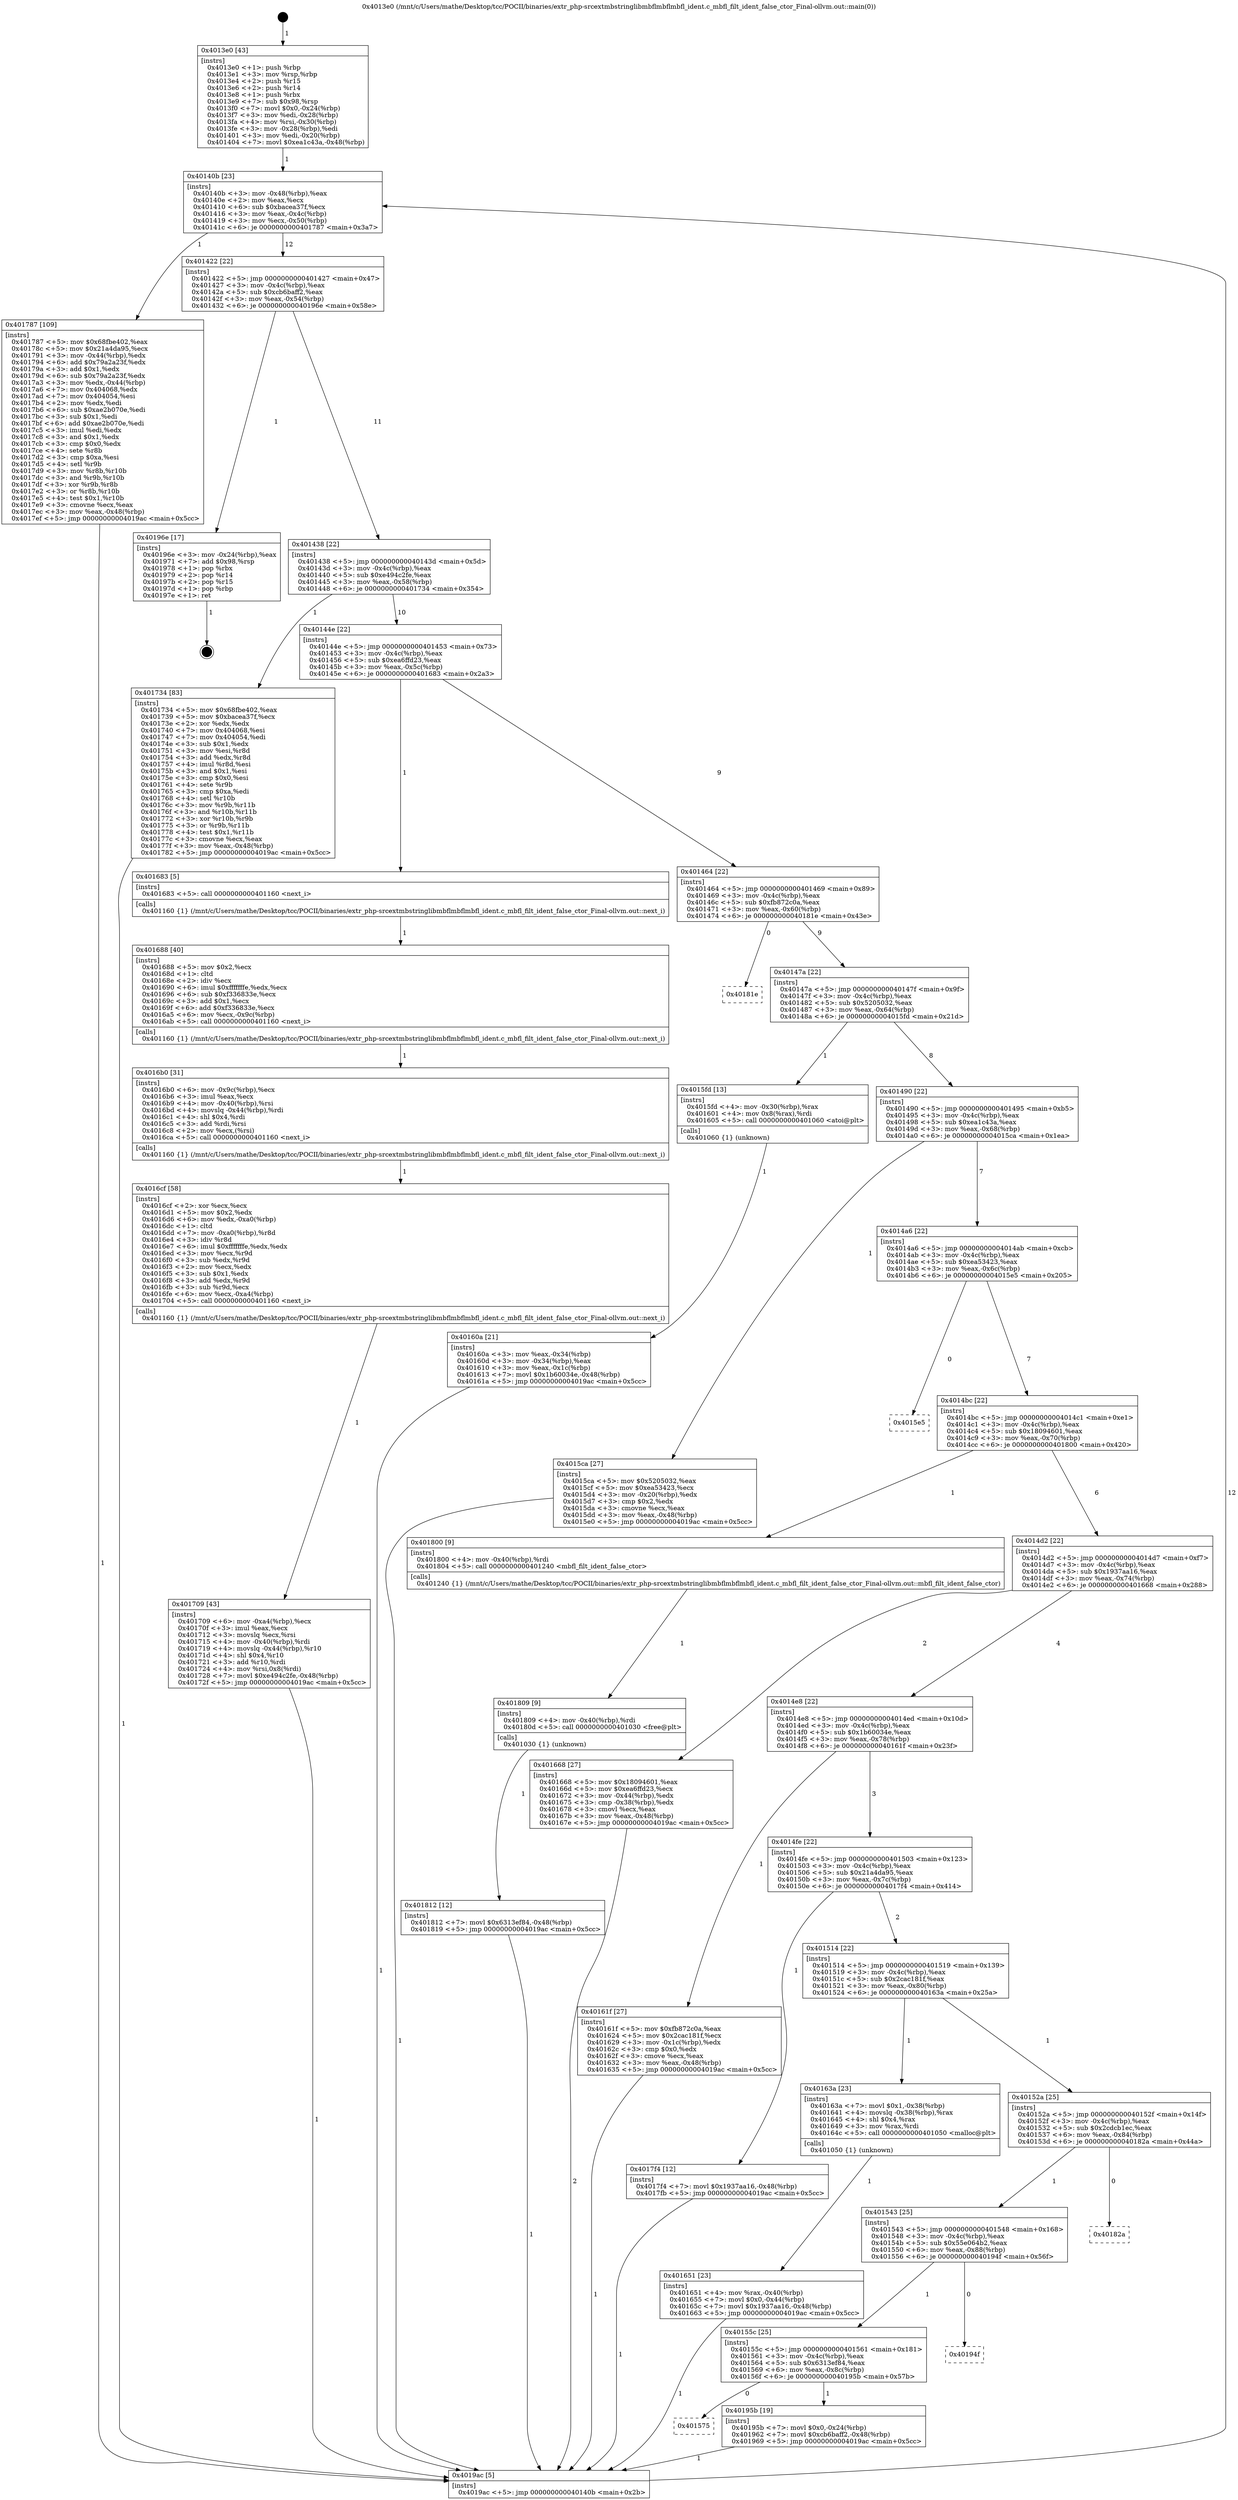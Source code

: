 digraph "0x4013e0" {
  label = "0x4013e0 (/mnt/c/Users/mathe/Desktop/tcc/POCII/binaries/extr_php-srcextmbstringlibmbflmbflmbfl_ident.c_mbfl_filt_ident_false_ctor_Final-ollvm.out::main(0))"
  labelloc = "t"
  node[shape=record]

  Entry [label="",width=0.3,height=0.3,shape=circle,fillcolor=black,style=filled]
  "0x40140b" [label="{
     0x40140b [23]\l
     | [instrs]\l
     &nbsp;&nbsp;0x40140b \<+3\>: mov -0x48(%rbp),%eax\l
     &nbsp;&nbsp;0x40140e \<+2\>: mov %eax,%ecx\l
     &nbsp;&nbsp;0x401410 \<+6\>: sub $0xbacea37f,%ecx\l
     &nbsp;&nbsp;0x401416 \<+3\>: mov %eax,-0x4c(%rbp)\l
     &nbsp;&nbsp;0x401419 \<+3\>: mov %ecx,-0x50(%rbp)\l
     &nbsp;&nbsp;0x40141c \<+6\>: je 0000000000401787 \<main+0x3a7\>\l
  }"]
  "0x401787" [label="{
     0x401787 [109]\l
     | [instrs]\l
     &nbsp;&nbsp;0x401787 \<+5\>: mov $0x68fbe402,%eax\l
     &nbsp;&nbsp;0x40178c \<+5\>: mov $0x21a4da95,%ecx\l
     &nbsp;&nbsp;0x401791 \<+3\>: mov -0x44(%rbp),%edx\l
     &nbsp;&nbsp;0x401794 \<+6\>: add $0x79a2a23f,%edx\l
     &nbsp;&nbsp;0x40179a \<+3\>: add $0x1,%edx\l
     &nbsp;&nbsp;0x40179d \<+6\>: sub $0x79a2a23f,%edx\l
     &nbsp;&nbsp;0x4017a3 \<+3\>: mov %edx,-0x44(%rbp)\l
     &nbsp;&nbsp;0x4017a6 \<+7\>: mov 0x404068,%edx\l
     &nbsp;&nbsp;0x4017ad \<+7\>: mov 0x404054,%esi\l
     &nbsp;&nbsp;0x4017b4 \<+2\>: mov %edx,%edi\l
     &nbsp;&nbsp;0x4017b6 \<+6\>: sub $0xae2b070e,%edi\l
     &nbsp;&nbsp;0x4017bc \<+3\>: sub $0x1,%edi\l
     &nbsp;&nbsp;0x4017bf \<+6\>: add $0xae2b070e,%edi\l
     &nbsp;&nbsp;0x4017c5 \<+3\>: imul %edi,%edx\l
     &nbsp;&nbsp;0x4017c8 \<+3\>: and $0x1,%edx\l
     &nbsp;&nbsp;0x4017cb \<+3\>: cmp $0x0,%edx\l
     &nbsp;&nbsp;0x4017ce \<+4\>: sete %r8b\l
     &nbsp;&nbsp;0x4017d2 \<+3\>: cmp $0xa,%esi\l
     &nbsp;&nbsp;0x4017d5 \<+4\>: setl %r9b\l
     &nbsp;&nbsp;0x4017d9 \<+3\>: mov %r8b,%r10b\l
     &nbsp;&nbsp;0x4017dc \<+3\>: and %r9b,%r10b\l
     &nbsp;&nbsp;0x4017df \<+3\>: xor %r9b,%r8b\l
     &nbsp;&nbsp;0x4017e2 \<+3\>: or %r8b,%r10b\l
     &nbsp;&nbsp;0x4017e5 \<+4\>: test $0x1,%r10b\l
     &nbsp;&nbsp;0x4017e9 \<+3\>: cmovne %ecx,%eax\l
     &nbsp;&nbsp;0x4017ec \<+3\>: mov %eax,-0x48(%rbp)\l
     &nbsp;&nbsp;0x4017ef \<+5\>: jmp 00000000004019ac \<main+0x5cc\>\l
  }"]
  "0x401422" [label="{
     0x401422 [22]\l
     | [instrs]\l
     &nbsp;&nbsp;0x401422 \<+5\>: jmp 0000000000401427 \<main+0x47\>\l
     &nbsp;&nbsp;0x401427 \<+3\>: mov -0x4c(%rbp),%eax\l
     &nbsp;&nbsp;0x40142a \<+5\>: sub $0xcb6baff2,%eax\l
     &nbsp;&nbsp;0x40142f \<+3\>: mov %eax,-0x54(%rbp)\l
     &nbsp;&nbsp;0x401432 \<+6\>: je 000000000040196e \<main+0x58e\>\l
  }"]
  Exit [label="",width=0.3,height=0.3,shape=circle,fillcolor=black,style=filled,peripheries=2]
  "0x40196e" [label="{
     0x40196e [17]\l
     | [instrs]\l
     &nbsp;&nbsp;0x40196e \<+3\>: mov -0x24(%rbp),%eax\l
     &nbsp;&nbsp;0x401971 \<+7\>: add $0x98,%rsp\l
     &nbsp;&nbsp;0x401978 \<+1\>: pop %rbx\l
     &nbsp;&nbsp;0x401979 \<+2\>: pop %r14\l
     &nbsp;&nbsp;0x40197b \<+2\>: pop %r15\l
     &nbsp;&nbsp;0x40197d \<+1\>: pop %rbp\l
     &nbsp;&nbsp;0x40197e \<+1\>: ret\l
  }"]
  "0x401438" [label="{
     0x401438 [22]\l
     | [instrs]\l
     &nbsp;&nbsp;0x401438 \<+5\>: jmp 000000000040143d \<main+0x5d\>\l
     &nbsp;&nbsp;0x40143d \<+3\>: mov -0x4c(%rbp),%eax\l
     &nbsp;&nbsp;0x401440 \<+5\>: sub $0xe494c2fe,%eax\l
     &nbsp;&nbsp;0x401445 \<+3\>: mov %eax,-0x58(%rbp)\l
     &nbsp;&nbsp;0x401448 \<+6\>: je 0000000000401734 \<main+0x354\>\l
  }"]
  "0x401575" [label="{
     0x401575\l
  }", style=dashed]
  "0x401734" [label="{
     0x401734 [83]\l
     | [instrs]\l
     &nbsp;&nbsp;0x401734 \<+5\>: mov $0x68fbe402,%eax\l
     &nbsp;&nbsp;0x401739 \<+5\>: mov $0xbacea37f,%ecx\l
     &nbsp;&nbsp;0x40173e \<+2\>: xor %edx,%edx\l
     &nbsp;&nbsp;0x401740 \<+7\>: mov 0x404068,%esi\l
     &nbsp;&nbsp;0x401747 \<+7\>: mov 0x404054,%edi\l
     &nbsp;&nbsp;0x40174e \<+3\>: sub $0x1,%edx\l
     &nbsp;&nbsp;0x401751 \<+3\>: mov %esi,%r8d\l
     &nbsp;&nbsp;0x401754 \<+3\>: add %edx,%r8d\l
     &nbsp;&nbsp;0x401757 \<+4\>: imul %r8d,%esi\l
     &nbsp;&nbsp;0x40175b \<+3\>: and $0x1,%esi\l
     &nbsp;&nbsp;0x40175e \<+3\>: cmp $0x0,%esi\l
     &nbsp;&nbsp;0x401761 \<+4\>: sete %r9b\l
     &nbsp;&nbsp;0x401765 \<+3\>: cmp $0xa,%edi\l
     &nbsp;&nbsp;0x401768 \<+4\>: setl %r10b\l
     &nbsp;&nbsp;0x40176c \<+3\>: mov %r9b,%r11b\l
     &nbsp;&nbsp;0x40176f \<+3\>: and %r10b,%r11b\l
     &nbsp;&nbsp;0x401772 \<+3\>: xor %r10b,%r9b\l
     &nbsp;&nbsp;0x401775 \<+3\>: or %r9b,%r11b\l
     &nbsp;&nbsp;0x401778 \<+4\>: test $0x1,%r11b\l
     &nbsp;&nbsp;0x40177c \<+3\>: cmovne %ecx,%eax\l
     &nbsp;&nbsp;0x40177f \<+3\>: mov %eax,-0x48(%rbp)\l
     &nbsp;&nbsp;0x401782 \<+5\>: jmp 00000000004019ac \<main+0x5cc\>\l
  }"]
  "0x40144e" [label="{
     0x40144e [22]\l
     | [instrs]\l
     &nbsp;&nbsp;0x40144e \<+5\>: jmp 0000000000401453 \<main+0x73\>\l
     &nbsp;&nbsp;0x401453 \<+3\>: mov -0x4c(%rbp),%eax\l
     &nbsp;&nbsp;0x401456 \<+5\>: sub $0xea6ffd23,%eax\l
     &nbsp;&nbsp;0x40145b \<+3\>: mov %eax,-0x5c(%rbp)\l
     &nbsp;&nbsp;0x40145e \<+6\>: je 0000000000401683 \<main+0x2a3\>\l
  }"]
  "0x40195b" [label="{
     0x40195b [19]\l
     | [instrs]\l
     &nbsp;&nbsp;0x40195b \<+7\>: movl $0x0,-0x24(%rbp)\l
     &nbsp;&nbsp;0x401962 \<+7\>: movl $0xcb6baff2,-0x48(%rbp)\l
     &nbsp;&nbsp;0x401969 \<+5\>: jmp 00000000004019ac \<main+0x5cc\>\l
  }"]
  "0x401683" [label="{
     0x401683 [5]\l
     | [instrs]\l
     &nbsp;&nbsp;0x401683 \<+5\>: call 0000000000401160 \<next_i\>\l
     | [calls]\l
     &nbsp;&nbsp;0x401160 \{1\} (/mnt/c/Users/mathe/Desktop/tcc/POCII/binaries/extr_php-srcextmbstringlibmbflmbflmbfl_ident.c_mbfl_filt_ident_false_ctor_Final-ollvm.out::next_i)\l
  }"]
  "0x401464" [label="{
     0x401464 [22]\l
     | [instrs]\l
     &nbsp;&nbsp;0x401464 \<+5\>: jmp 0000000000401469 \<main+0x89\>\l
     &nbsp;&nbsp;0x401469 \<+3\>: mov -0x4c(%rbp),%eax\l
     &nbsp;&nbsp;0x40146c \<+5\>: sub $0xfb872c0a,%eax\l
     &nbsp;&nbsp;0x401471 \<+3\>: mov %eax,-0x60(%rbp)\l
     &nbsp;&nbsp;0x401474 \<+6\>: je 000000000040181e \<main+0x43e\>\l
  }"]
  "0x40155c" [label="{
     0x40155c [25]\l
     | [instrs]\l
     &nbsp;&nbsp;0x40155c \<+5\>: jmp 0000000000401561 \<main+0x181\>\l
     &nbsp;&nbsp;0x401561 \<+3\>: mov -0x4c(%rbp),%eax\l
     &nbsp;&nbsp;0x401564 \<+5\>: sub $0x6313ef84,%eax\l
     &nbsp;&nbsp;0x401569 \<+6\>: mov %eax,-0x8c(%rbp)\l
     &nbsp;&nbsp;0x40156f \<+6\>: je 000000000040195b \<main+0x57b\>\l
  }"]
  "0x40181e" [label="{
     0x40181e\l
  }", style=dashed]
  "0x40147a" [label="{
     0x40147a [22]\l
     | [instrs]\l
     &nbsp;&nbsp;0x40147a \<+5\>: jmp 000000000040147f \<main+0x9f\>\l
     &nbsp;&nbsp;0x40147f \<+3\>: mov -0x4c(%rbp),%eax\l
     &nbsp;&nbsp;0x401482 \<+5\>: sub $0x5205032,%eax\l
     &nbsp;&nbsp;0x401487 \<+3\>: mov %eax,-0x64(%rbp)\l
     &nbsp;&nbsp;0x40148a \<+6\>: je 00000000004015fd \<main+0x21d\>\l
  }"]
  "0x40194f" [label="{
     0x40194f\l
  }", style=dashed]
  "0x4015fd" [label="{
     0x4015fd [13]\l
     | [instrs]\l
     &nbsp;&nbsp;0x4015fd \<+4\>: mov -0x30(%rbp),%rax\l
     &nbsp;&nbsp;0x401601 \<+4\>: mov 0x8(%rax),%rdi\l
     &nbsp;&nbsp;0x401605 \<+5\>: call 0000000000401060 \<atoi@plt\>\l
     | [calls]\l
     &nbsp;&nbsp;0x401060 \{1\} (unknown)\l
  }"]
  "0x401490" [label="{
     0x401490 [22]\l
     | [instrs]\l
     &nbsp;&nbsp;0x401490 \<+5\>: jmp 0000000000401495 \<main+0xb5\>\l
     &nbsp;&nbsp;0x401495 \<+3\>: mov -0x4c(%rbp),%eax\l
     &nbsp;&nbsp;0x401498 \<+5\>: sub $0xea1c43a,%eax\l
     &nbsp;&nbsp;0x40149d \<+3\>: mov %eax,-0x68(%rbp)\l
     &nbsp;&nbsp;0x4014a0 \<+6\>: je 00000000004015ca \<main+0x1ea\>\l
  }"]
  "0x401543" [label="{
     0x401543 [25]\l
     | [instrs]\l
     &nbsp;&nbsp;0x401543 \<+5\>: jmp 0000000000401548 \<main+0x168\>\l
     &nbsp;&nbsp;0x401548 \<+3\>: mov -0x4c(%rbp),%eax\l
     &nbsp;&nbsp;0x40154b \<+5\>: sub $0x55e064b2,%eax\l
     &nbsp;&nbsp;0x401550 \<+6\>: mov %eax,-0x88(%rbp)\l
     &nbsp;&nbsp;0x401556 \<+6\>: je 000000000040194f \<main+0x56f\>\l
  }"]
  "0x4015ca" [label="{
     0x4015ca [27]\l
     | [instrs]\l
     &nbsp;&nbsp;0x4015ca \<+5\>: mov $0x5205032,%eax\l
     &nbsp;&nbsp;0x4015cf \<+5\>: mov $0xea53423,%ecx\l
     &nbsp;&nbsp;0x4015d4 \<+3\>: mov -0x20(%rbp),%edx\l
     &nbsp;&nbsp;0x4015d7 \<+3\>: cmp $0x2,%edx\l
     &nbsp;&nbsp;0x4015da \<+3\>: cmovne %ecx,%eax\l
     &nbsp;&nbsp;0x4015dd \<+3\>: mov %eax,-0x48(%rbp)\l
     &nbsp;&nbsp;0x4015e0 \<+5\>: jmp 00000000004019ac \<main+0x5cc\>\l
  }"]
  "0x4014a6" [label="{
     0x4014a6 [22]\l
     | [instrs]\l
     &nbsp;&nbsp;0x4014a6 \<+5\>: jmp 00000000004014ab \<main+0xcb\>\l
     &nbsp;&nbsp;0x4014ab \<+3\>: mov -0x4c(%rbp),%eax\l
     &nbsp;&nbsp;0x4014ae \<+5\>: sub $0xea53423,%eax\l
     &nbsp;&nbsp;0x4014b3 \<+3\>: mov %eax,-0x6c(%rbp)\l
     &nbsp;&nbsp;0x4014b6 \<+6\>: je 00000000004015e5 \<main+0x205\>\l
  }"]
  "0x4019ac" [label="{
     0x4019ac [5]\l
     | [instrs]\l
     &nbsp;&nbsp;0x4019ac \<+5\>: jmp 000000000040140b \<main+0x2b\>\l
  }"]
  "0x4013e0" [label="{
     0x4013e0 [43]\l
     | [instrs]\l
     &nbsp;&nbsp;0x4013e0 \<+1\>: push %rbp\l
     &nbsp;&nbsp;0x4013e1 \<+3\>: mov %rsp,%rbp\l
     &nbsp;&nbsp;0x4013e4 \<+2\>: push %r15\l
     &nbsp;&nbsp;0x4013e6 \<+2\>: push %r14\l
     &nbsp;&nbsp;0x4013e8 \<+1\>: push %rbx\l
     &nbsp;&nbsp;0x4013e9 \<+7\>: sub $0x98,%rsp\l
     &nbsp;&nbsp;0x4013f0 \<+7\>: movl $0x0,-0x24(%rbp)\l
     &nbsp;&nbsp;0x4013f7 \<+3\>: mov %edi,-0x28(%rbp)\l
     &nbsp;&nbsp;0x4013fa \<+4\>: mov %rsi,-0x30(%rbp)\l
     &nbsp;&nbsp;0x4013fe \<+3\>: mov -0x28(%rbp),%edi\l
     &nbsp;&nbsp;0x401401 \<+3\>: mov %edi,-0x20(%rbp)\l
     &nbsp;&nbsp;0x401404 \<+7\>: movl $0xea1c43a,-0x48(%rbp)\l
  }"]
  "0x40160a" [label="{
     0x40160a [21]\l
     | [instrs]\l
     &nbsp;&nbsp;0x40160a \<+3\>: mov %eax,-0x34(%rbp)\l
     &nbsp;&nbsp;0x40160d \<+3\>: mov -0x34(%rbp),%eax\l
     &nbsp;&nbsp;0x401610 \<+3\>: mov %eax,-0x1c(%rbp)\l
     &nbsp;&nbsp;0x401613 \<+7\>: movl $0x1b60034e,-0x48(%rbp)\l
     &nbsp;&nbsp;0x40161a \<+5\>: jmp 00000000004019ac \<main+0x5cc\>\l
  }"]
  "0x40182a" [label="{
     0x40182a\l
  }", style=dashed]
  "0x4015e5" [label="{
     0x4015e5\l
  }", style=dashed]
  "0x4014bc" [label="{
     0x4014bc [22]\l
     | [instrs]\l
     &nbsp;&nbsp;0x4014bc \<+5\>: jmp 00000000004014c1 \<main+0xe1\>\l
     &nbsp;&nbsp;0x4014c1 \<+3\>: mov -0x4c(%rbp),%eax\l
     &nbsp;&nbsp;0x4014c4 \<+5\>: sub $0x18094601,%eax\l
     &nbsp;&nbsp;0x4014c9 \<+3\>: mov %eax,-0x70(%rbp)\l
     &nbsp;&nbsp;0x4014cc \<+6\>: je 0000000000401800 \<main+0x420\>\l
  }"]
  "0x401812" [label="{
     0x401812 [12]\l
     | [instrs]\l
     &nbsp;&nbsp;0x401812 \<+7\>: movl $0x6313ef84,-0x48(%rbp)\l
     &nbsp;&nbsp;0x401819 \<+5\>: jmp 00000000004019ac \<main+0x5cc\>\l
  }"]
  "0x401800" [label="{
     0x401800 [9]\l
     | [instrs]\l
     &nbsp;&nbsp;0x401800 \<+4\>: mov -0x40(%rbp),%rdi\l
     &nbsp;&nbsp;0x401804 \<+5\>: call 0000000000401240 \<mbfl_filt_ident_false_ctor\>\l
     | [calls]\l
     &nbsp;&nbsp;0x401240 \{1\} (/mnt/c/Users/mathe/Desktop/tcc/POCII/binaries/extr_php-srcextmbstringlibmbflmbflmbfl_ident.c_mbfl_filt_ident_false_ctor_Final-ollvm.out::mbfl_filt_ident_false_ctor)\l
  }"]
  "0x4014d2" [label="{
     0x4014d2 [22]\l
     | [instrs]\l
     &nbsp;&nbsp;0x4014d2 \<+5\>: jmp 00000000004014d7 \<main+0xf7\>\l
     &nbsp;&nbsp;0x4014d7 \<+3\>: mov -0x4c(%rbp),%eax\l
     &nbsp;&nbsp;0x4014da \<+5\>: sub $0x1937aa16,%eax\l
     &nbsp;&nbsp;0x4014df \<+3\>: mov %eax,-0x74(%rbp)\l
     &nbsp;&nbsp;0x4014e2 \<+6\>: je 0000000000401668 \<main+0x288\>\l
  }"]
  "0x401809" [label="{
     0x401809 [9]\l
     | [instrs]\l
     &nbsp;&nbsp;0x401809 \<+4\>: mov -0x40(%rbp),%rdi\l
     &nbsp;&nbsp;0x40180d \<+5\>: call 0000000000401030 \<free@plt\>\l
     | [calls]\l
     &nbsp;&nbsp;0x401030 \{1\} (unknown)\l
  }"]
  "0x401668" [label="{
     0x401668 [27]\l
     | [instrs]\l
     &nbsp;&nbsp;0x401668 \<+5\>: mov $0x18094601,%eax\l
     &nbsp;&nbsp;0x40166d \<+5\>: mov $0xea6ffd23,%ecx\l
     &nbsp;&nbsp;0x401672 \<+3\>: mov -0x44(%rbp),%edx\l
     &nbsp;&nbsp;0x401675 \<+3\>: cmp -0x38(%rbp),%edx\l
     &nbsp;&nbsp;0x401678 \<+3\>: cmovl %ecx,%eax\l
     &nbsp;&nbsp;0x40167b \<+3\>: mov %eax,-0x48(%rbp)\l
     &nbsp;&nbsp;0x40167e \<+5\>: jmp 00000000004019ac \<main+0x5cc\>\l
  }"]
  "0x4014e8" [label="{
     0x4014e8 [22]\l
     | [instrs]\l
     &nbsp;&nbsp;0x4014e8 \<+5\>: jmp 00000000004014ed \<main+0x10d\>\l
     &nbsp;&nbsp;0x4014ed \<+3\>: mov -0x4c(%rbp),%eax\l
     &nbsp;&nbsp;0x4014f0 \<+5\>: sub $0x1b60034e,%eax\l
     &nbsp;&nbsp;0x4014f5 \<+3\>: mov %eax,-0x78(%rbp)\l
     &nbsp;&nbsp;0x4014f8 \<+6\>: je 000000000040161f \<main+0x23f\>\l
  }"]
  "0x401709" [label="{
     0x401709 [43]\l
     | [instrs]\l
     &nbsp;&nbsp;0x401709 \<+6\>: mov -0xa4(%rbp),%ecx\l
     &nbsp;&nbsp;0x40170f \<+3\>: imul %eax,%ecx\l
     &nbsp;&nbsp;0x401712 \<+3\>: movslq %ecx,%rsi\l
     &nbsp;&nbsp;0x401715 \<+4\>: mov -0x40(%rbp),%rdi\l
     &nbsp;&nbsp;0x401719 \<+4\>: movslq -0x44(%rbp),%r10\l
     &nbsp;&nbsp;0x40171d \<+4\>: shl $0x4,%r10\l
     &nbsp;&nbsp;0x401721 \<+3\>: add %r10,%rdi\l
     &nbsp;&nbsp;0x401724 \<+4\>: mov %rsi,0x8(%rdi)\l
     &nbsp;&nbsp;0x401728 \<+7\>: movl $0xe494c2fe,-0x48(%rbp)\l
     &nbsp;&nbsp;0x40172f \<+5\>: jmp 00000000004019ac \<main+0x5cc\>\l
  }"]
  "0x40161f" [label="{
     0x40161f [27]\l
     | [instrs]\l
     &nbsp;&nbsp;0x40161f \<+5\>: mov $0xfb872c0a,%eax\l
     &nbsp;&nbsp;0x401624 \<+5\>: mov $0x2cac181f,%ecx\l
     &nbsp;&nbsp;0x401629 \<+3\>: mov -0x1c(%rbp),%edx\l
     &nbsp;&nbsp;0x40162c \<+3\>: cmp $0x0,%edx\l
     &nbsp;&nbsp;0x40162f \<+3\>: cmove %ecx,%eax\l
     &nbsp;&nbsp;0x401632 \<+3\>: mov %eax,-0x48(%rbp)\l
     &nbsp;&nbsp;0x401635 \<+5\>: jmp 00000000004019ac \<main+0x5cc\>\l
  }"]
  "0x4014fe" [label="{
     0x4014fe [22]\l
     | [instrs]\l
     &nbsp;&nbsp;0x4014fe \<+5\>: jmp 0000000000401503 \<main+0x123\>\l
     &nbsp;&nbsp;0x401503 \<+3\>: mov -0x4c(%rbp),%eax\l
     &nbsp;&nbsp;0x401506 \<+5\>: sub $0x21a4da95,%eax\l
     &nbsp;&nbsp;0x40150b \<+3\>: mov %eax,-0x7c(%rbp)\l
     &nbsp;&nbsp;0x40150e \<+6\>: je 00000000004017f4 \<main+0x414\>\l
  }"]
  "0x4016cf" [label="{
     0x4016cf [58]\l
     | [instrs]\l
     &nbsp;&nbsp;0x4016cf \<+2\>: xor %ecx,%ecx\l
     &nbsp;&nbsp;0x4016d1 \<+5\>: mov $0x2,%edx\l
     &nbsp;&nbsp;0x4016d6 \<+6\>: mov %edx,-0xa0(%rbp)\l
     &nbsp;&nbsp;0x4016dc \<+1\>: cltd\l
     &nbsp;&nbsp;0x4016dd \<+7\>: mov -0xa0(%rbp),%r8d\l
     &nbsp;&nbsp;0x4016e4 \<+3\>: idiv %r8d\l
     &nbsp;&nbsp;0x4016e7 \<+6\>: imul $0xfffffffe,%edx,%edx\l
     &nbsp;&nbsp;0x4016ed \<+3\>: mov %ecx,%r9d\l
     &nbsp;&nbsp;0x4016f0 \<+3\>: sub %edx,%r9d\l
     &nbsp;&nbsp;0x4016f3 \<+2\>: mov %ecx,%edx\l
     &nbsp;&nbsp;0x4016f5 \<+3\>: sub $0x1,%edx\l
     &nbsp;&nbsp;0x4016f8 \<+3\>: add %edx,%r9d\l
     &nbsp;&nbsp;0x4016fb \<+3\>: sub %r9d,%ecx\l
     &nbsp;&nbsp;0x4016fe \<+6\>: mov %ecx,-0xa4(%rbp)\l
     &nbsp;&nbsp;0x401704 \<+5\>: call 0000000000401160 \<next_i\>\l
     | [calls]\l
     &nbsp;&nbsp;0x401160 \{1\} (/mnt/c/Users/mathe/Desktop/tcc/POCII/binaries/extr_php-srcextmbstringlibmbflmbflmbfl_ident.c_mbfl_filt_ident_false_ctor_Final-ollvm.out::next_i)\l
  }"]
  "0x4017f4" [label="{
     0x4017f4 [12]\l
     | [instrs]\l
     &nbsp;&nbsp;0x4017f4 \<+7\>: movl $0x1937aa16,-0x48(%rbp)\l
     &nbsp;&nbsp;0x4017fb \<+5\>: jmp 00000000004019ac \<main+0x5cc\>\l
  }"]
  "0x401514" [label="{
     0x401514 [22]\l
     | [instrs]\l
     &nbsp;&nbsp;0x401514 \<+5\>: jmp 0000000000401519 \<main+0x139\>\l
     &nbsp;&nbsp;0x401519 \<+3\>: mov -0x4c(%rbp),%eax\l
     &nbsp;&nbsp;0x40151c \<+5\>: sub $0x2cac181f,%eax\l
     &nbsp;&nbsp;0x401521 \<+3\>: mov %eax,-0x80(%rbp)\l
     &nbsp;&nbsp;0x401524 \<+6\>: je 000000000040163a \<main+0x25a\>\l
  }"]
  "0x4016b0" [label="{
     0x4016b0 [31]\l
     | [instrs]\l
     &nbsp;&nbsp;0x4016b0 \<+6\>: mov -0x9c(%rbp),%ecx\l
     &nbsp;&nbsp;0x4016b6 \<+3\>: imul %eax,%ecx\l
     &nbsp;&nbsp;0x4016b9 \<+4\>: mov -0x40(%rbp),%rsi\l
     &nbsp;&nbsp;0x4016bd \<+4\>: movslq -0x44(%rbp),%rdi\l
     &nbsp;&nbsp;0x4016c1 \<+4\>: shl $0x4,%rdi\l
     &nbsp;&nbsp;0x4016c5 \<+3\>: add %rdi,%rsi\l
     &nbsp;&nbsp;0x4016c8 \<+2\>: mov %ecx,(%rsi)\l
     &nbsp;&nbsp;0x4016ca \<+5\>: call 0000000000401160 \<next_i\>\l
     | [calls]\l
     &nbsp;&nbsp;0x401160 \{1\} (/mnt/c/Users/mathe/Desktop/tcc/POCII/binaries/extr_php-srcextmbstringlibmbflmbflmbfl_ident.c_mbfl_filt_ident_false_ctor_Final-ollvm.out::next_i)\l
  }"]
  "0x40163a" [label="{
     0x40163a [23]\l
     | [instrs]\l
     &nbsp;&nbsp;0x40163a \<+7\>: movl $0x1,-0x38(%rbp)\l
     &nbsp;&nbsp;0x401641 \<+4\>: movslq -0x38(%rbp),%rax\l
     &nbsp;&nbsp;0x401645 \<+4\>: shl $0x4,%rax\l
     &nbsp;&nbsp;0x401649 \<+3\>: mov %rax,%rdi\l
     &nbsp;&nbsp;0x40164c \<+5\>: call 0000000000401050 \<malloc@plt\>\l
     | [calls]\l
     &nbsp;&nbsp;0x401050 \{1\} (unknown)\l
  }"]
  "0x40152a" [label="{
     0x40152a [25]\l
     | [instrs]\l
     &nbsp;&nbsp;0x40152a \<+5\>: jmp 000000000040152f \<main+0x14f\>\l
     &nbsp;&nbsp;0x40152f \<+3\>: mov -0x4c(%rbp),%eax\l
     &nbsp;&nbsp;0x401532 \<+5\>: sub $0x2cdcb1ec,%eax\l
     &nbsp;&nbsp;0x401537 \<+6\>: mov %eax,-0x84(%rbp)\l
     &nbsp;&nbsp;0x40153d \<+6\>: je 000000000040182a \<main+0x44a\>\l
  }"]
  "0x401651" [label="{
     0x401651 [23]\l
     | [instrs]\l
     &nbsp;&nbsp;0x401651 \<+4\>: mov %rax,-0x40(%rbp)\l
     &nbsp;&nbsp;0x401655 \<+7\>: movl $0x0,-0x44(%rbp)\l
     &nbsp;&nbsp;0x40165c \<+7\>: movl $0x1937aa16,-0x48(%rbp)\l
     &nbsp;&nbsp;0x401663 \<+5\>: jmp 00000000004019ac \<main+0x5cc\>\l
  }"]
  "0x401688" [label="{
     0x401688 [40]\l
     | [instrs]\l
     &nbsp;&nbsp;0x401688 \<+5\>: mov $0x2,%ecx\l
     &nbsp;&nbsp;0x40168d \<+1\>: cltd\l
     &nbsp;&nbsp;0x40168e \<+2\>: idiv %ecx\l
     &nbsp;&nbsp;0x401690 \<+6\>: imul $0xfffffffe,%edx,%ecx\l
     &nbsp;&nbsp;0x401696 \<+6\>: sub $0xf336833e,%ecx\l
     &nbsp;&nbsp;0x40169c \<+3\>: add $0x1,%ecx\l
     &nbsp;&nbsp;0x40169f \<+6\>: add $0xf336833e,%ecx\l
     &nbsp;&nbsp;0x4016a5 \<+6\>: mov %ecx,-0x9c(%rbp)\l
     &nbsp;&nbsp;0x4016ab \<+5\>: call 0000000000401160 \<next_i\>\l
     | [calls]\l
     &nbsp;&nbsp;0x401160 \{1\} (/mnt/c/Users/mathe/Desktop/tcc/POCII/binaries/extr_php-srcextmbstringlibmbflmbflmbfl_ident.c_mbfl_filt_ident_false_ctor_Final-ollvm.out::next_i)\l
  }"]
  Entry -> "0x4013e0" [label=" 1"]
  "0x40140b" -> "0x401787" [label=" 1"]
  "0x40140b" -> "0x401422" [label=" 12"]
  "0x40196e" -> Exit [label=" 1"]
  "0x401422" -> "0x40196e" [label=" 1"]
  "0x401422" -> "0x401438" [label=" 11"]
  "0x40195b" -> "0x4019ac" [label=" 1"]
  "0x401438" -> "0x401734" [label=" 1"]
  "0x401438" -> "0x40144e" [label=" 10"]
  "0x40155c" -> "0x401575" [label=" 0"]
  "0x40144e" -> "0x401683" [label=" 1"]
  "0x40144e" -> "0x401464" [label=" 9"]
  "0x40155c" -> "0x40195b" [label=" 1"]
  "0x401464" -> "0x40181e" [label=" 0"]
  "0x401464" -> "0x40147a" [label=" 9"]
  "0x401543" -> "0x40155c" [label=" 1"]
  "0x40147a" -> "0x4015fd" [label=" 1"]
  "0x40147a" -> "0x401490" [label=" 8"]
  "0x401543" -> "0x40194f" [label=" 0"]
  "0x401490" -> "0x4015ca" [label=" 1"]
  "0x401490" -> "0x4014a6" [label=" 7"]
  "0x4015ca" -> "0x4019ac" [label=" 1"]
  "0x4013e0" -> "0x40140b" [label=" 1"]
  "0x4019ac" -> "0x40140b" [label=" 12"]
  "0x4015fd" -> "0x40160a" [label=" 1"]
  "0x40160a" -> "0x4019ac" [label=" 1"]
  "0x40152a" -> "0x401543" [label=" 1"]
  "0x4014a6" -> "0x4015e5" [label=" 0"]
  "0x4014a6" -> "0x4014bc" [label=" 7"]
  "0x40152a" -> "0x40182a" [label=" 0"]
  "0x4014bc" -> "0x401800" [label=" 1"]
  "0x4014bc" -> "0x4014d2" [label=" 6"]
  "0x401812" -> "0x4019ac" [label=" 1"]
  "0x4014d2" -> "0x401668" [label=" 2"]
  "0x4014d2" -> "0x4014e8" [label=" 4"]
  "0x401809" -> "0x401812" [label=" 1"]
  "0x4014e8" -> "0x40161f" [label=" 1"]
  "0x4014e8" -> "0x4014fe" [label=" 3"]
  "0x40161f" -> "0x4019ac" [label=" 1"]
  "0x401800" -> "0x401809" [label=" 1"]
  "0x4014fe" -> "0x4017f4" [label=" 1"]
  "0x4014fe" -> "0x401514" [label=" 2"]
  "0x4017f4" -> "0x4019ac" [label=" 1"]
  "0x401514" -> "0x40163a" [label=" 1"]
  "0x401514" -> "0x40152a" [label=" 1"]
  "0x40163a" -> "0x401651" [label=" 1"]
  "0x401651" -> "0x4019ac" [label=" 1"]
  "0x401668" -> "0x4019ac" [label=" 2"]
  "0x401683" -> "0x401688" [label=" 1"]
  "0x401688" -> "0x4016b0" [label=" 1"]
  "0x4016b0" -> "0x4016cf" [label=" 1"]
  "0x4016cf" -> "0x401709" [label=" 1"]
  "0x401709" -> "0x4019ac" [label=" 1"]
  "0x401734" -> "0x4019ac" [label=" 1"]
  "0x401787" -> "0x4019ac" [label=" 1"]
}
